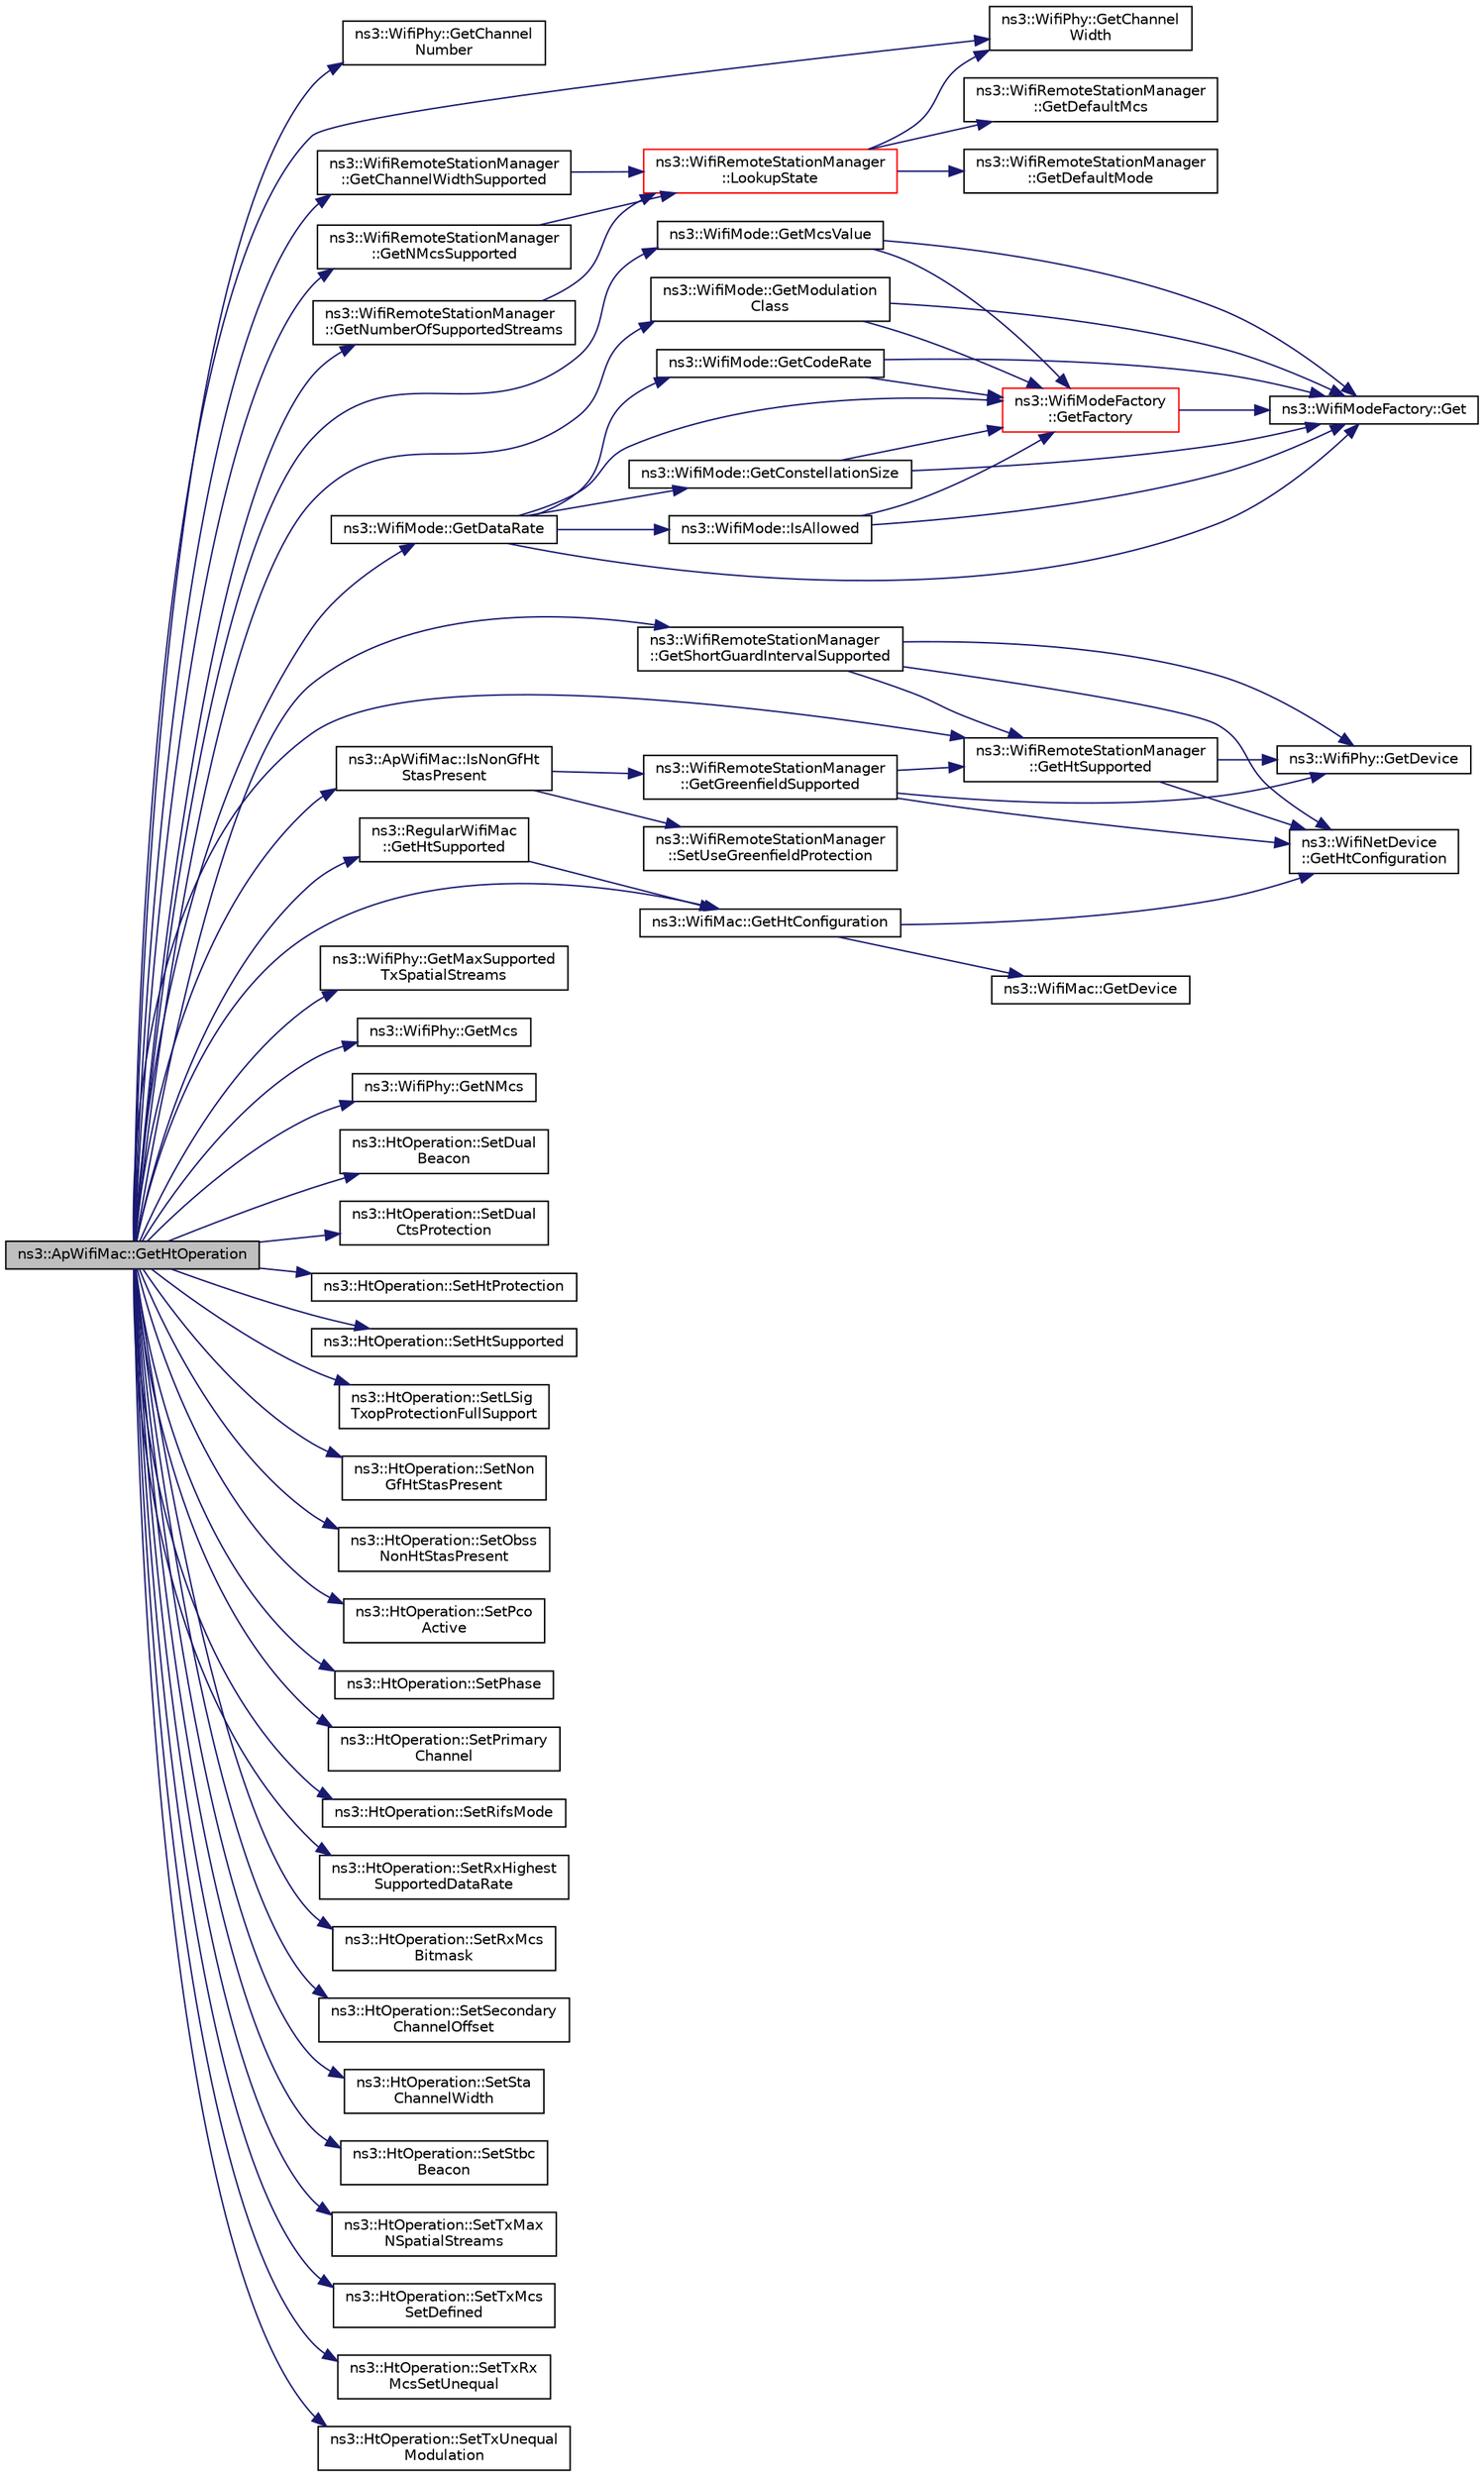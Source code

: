 digraph "ns3::ApWifiMac::GetHtOperation"
{
 // LATEX_PDF_SIZE
  edge [fontname="Helvetica",fontsize="10",labelfontname="Helvetica",labelfontsize="10"];
  node [fontname="Helvetica",fontsize="10",shape=record];
  rankdir="LR";
  Node1 [label="ns3::ApWifiMac::GetHtOperation",height=0.2,width=0.4,color="black", fillcolor="grey75", style="filled", fontcolor="black",tooltip="Return the HT operation of the current AP."];
  Node1 -> Node2 [color="midnightblue",fontsize="10",style="solid",fontname="Helvetica"];
  Node2 [label="ns3::WifiPhy::GetChannel\lNumber",height=0.2,width=0.4,color="black", fillcolor="white", style="filled",URL="$classns3_1_1_wifi_phy.html#a0fff908934055690c5774ef0890bb239",tooltip="Return current channel number."];
  Node1 -> Node3 [color="midnightblue",fontsize="10",style="solid",fontname="Helvetica"];
  Node3 [label="ns3::WifiPhy::GetChannel\lWidth",height=0.2,width=0.4,color="black", fillcolor="white", style="filled",URL="$classns3_1_1_wifi_phy.html#af55a96fc67e724abd99aeaeab826187f",tooltip=" "];
  Node1 -> Node4 [color="midnightblue",fontsize="10",style="solid",fontname="Helvetica"];
  Node4 [label="ns3::WifiRemoteStationManager\l::GetChannelWidthSupported",height=0.2,width=0.4,color="black", fillcolor="white", style="filled",URL="$classns3_1_1_wifi_remote_station_manager.html#ac30b11b1013f6e679e4e6d69a22c2ecc",tooltip="Return the channel width supported by the station."];
  Node4 -> Node5 [color="midnightblue",fontsize="10",style="solid",fontname="Helvetica"];
  Node5 [label="ns3::WifiRemoteStationManager\l::LookupState",height=0.2,width=0.4,color="red", fillcolor="white", style="filled",URL="$classns3_1_1_wifi_remote_station_manager.html#a6a5c20f231324799e383594b546ca733",tooltip="Return the state of the station associated with the given address."];
  Node5 -> Node3 [color="midnightblue",fontsize="10",style="solid",fontname="Helvetica"];
  Node5 -> Node6 [color="midnightblue",fontsize="10",style="solid",fontname="Helvetica"];
  Node6 [label="ns3::WifiRemoteStationManager\l::GetDefaultMcs",height=0.2,width=0.4,color="black", fillcolor="white", style="filled",URL="$classns3_1_1_wifi_remote_station_manager.html#a2422db307a1cd07b938ec2d4b8442668",tooltip="Return the default Modulation and Coding Scheme (MCS) index."];
  Node5 -> Node7 [color="midnightblue",fontsize="10",style="solid",fontname="Helvetica"];
  Node7 [label="ns3::WifiRemoteStationManager\l::GetDefaultMode",height=0.2,width=0.4,color="black", fillcolor="white", style="filled",URL="$classns3_1_1_wifi_remote_station_manager.html#a0f76976a6d7a8761b1ae1b9b74f18fbf",tooltip="Return the default transmission mode."];
  Node1 -> Node12 [color="midnightblue",fontsize="10",style="solid",fontname="Helvetica"];
  Node12 [label="ns3::WifiMode::GetDataRate",height=0.2,width=0.4,color="black", fillcolor="white", style="filled",URL="$classns3_1_1_wifi_mode.html#ad90f36e733ceaf8c5771cfbda437e14f",tooltip=" "];
  Node12 -> Node13 [color="midnightblue",fontsize="10",style="solid",fontname="Helvetica"];
  Node13 [label="ns3::WifiModeFactory::Get",height=0.2,width=0.4,color="black", fillcolor="white", style="filled",URL="$classns3_1_1_wifi_mode_factory.html#a3086868810ff4347e31c63027726f544",tooltip="Return a WifiModeItem at the given UID index."];
  Node12 -> Node14 [color="midnightblue",fontsize="10",style="solid",fontname="Helvetica"];
  Node14 [label="ns3::WifiMode::GetCodeRate",height=0.2,width=0.4,color="black", fillcolor="white", style="filled",URL="$classns3_1_1_wifi_mode.html#abbbea987249a16c776803ba6e2ca9973",tooltip=" "];
  Node14 -> Node13 [color="midnightblue",fontsize="10",style="solid",fontname="Helvetica"];
  Node14 -> Node15 [color="midnightblue",fontsize="10",style="solid",fontname="Helvetica"];
  Node15 [label="ns3::WifiModeFactory\l::GetFactory",height=0.2,width=0.4,color="red", fillcolor="white", style="filled",URL="$classns3_1_1_wifi_mode_factory.html#a9c6f695d733355dee8d74bd1709868fc",tooltip="Return a WifiModeFactory."];
  Node15 -> Node13 [color="midnightblue",fontsize="10",style="solid",fontname="Helvetica"];
  Node12 -> Node17 [color="midnightblue",fontsize="10",style="solid",fontname="Helvetica"];
  Node17 [label="ns3::WifiMode::GetConstellationSize",height=0.2,width=0.4,color="black", fillcolor="white", style="filled",URL="$classns3_1_1_wifi_mode.html#a1437871ae722c85d980a8af3ba522d39",tooltip=" "];
  Node17 -> Node13 [color="midnightblue",fontsize="10",style="solid",fontname="Helvetica"];
  Node17 -> Node15 [color="midnightblue",fontsize="10",style="solid",fontname="Helvetica"];
  Node12 -> Node15 [color="midnightblue",fontsize="10",style="solid",fontname="Helvetica"];
  Node12 -> Node18 [color="midnightblue",fontsize="10",style="solid",fontname="Helvetica"];
  Node18 [label="ns3::WifiMode::IsAllowed",height=0.2,width=0.4,color="black", fillcolor="white", style="filled",URL="$classns3_1_1_wifi_mode.html#ae92b3cca34abdd76211fe9fbf19a6c09",tooltip=" "];
  Node18 -> Node13 [color="midnightblue",fontsize="10",style="solid",fontname="Helvetica"];
  Node18 -> Node15 [color="midnightblue",fontsize="10",style="solid",fontname="Helvetica"];
  Node1 -> Node19 [color="midnightblue",fontsize="10",style="solid",fontname="Helvetica"];
  Node19 [label="ns3::WifiMac::GetHtConfiguration",height=0.2,width=0.4,color="black", fillcolor="white", style="filled",URL="$classns3_1_1_wifi_mac.html#a0206221199cff854a4a1433688c4be8b",tooltip=" "];
  Node19 -> Node20 [color="midnightblue",fontsize="10",style="solid",fontname="Helvetica"];
  Node20 [label="ns3::WifiMac::GetDevice",height=0.2,width=0.4,color="black", fillcolor="white", style="filled",URL="$classns3_1_1_wifi_mac.html#ad2f6868310980347c60bbfa08494dc4a",tooltip="Return the device this PHY is associated with."];
  Node19 -> Node21 [color="midnightblue",fontsize="10",style="solid",fontname="Helvetica"];
  Node21 [label="ns3::WifiNetDevice\l::GetHtConfiguration",height=0.2,width=0.4,color="black", fillcolor="white", style="filled",URL="$classns3_1_1_wifi_net_device.html#a20c98121e79afae35d03d9f5a3fa4ce8",tooltip=" "];
  Node1 -> Node22 [color="midnightblue",fontsize="10",style="solid",fontname="Helvetica"];
  Node22 [label="ns3::RegularWifiMac\l::GetHtSupported",height=0.2,width=0.4,color="black", fillcolor="white", style="filled",URL="$classns3_1_1_regular_wifi_mac.html#a9b3ffa51f38fbdb175b811dddb83b90e",tooltip="Return whether the device supports HT."];
  Node22 -> Node19 [color="midnightblue",fontsize="10",style="solid",fontname="Helvetica"];
  Node1 -> Node23 [color="midnightblue",fontsize="10",style="solid",fontname="Helvetica"];
  Node23 [label="ns3::WifiRemoteStationManager\l::GetHtSupported",height=0.2,width=0.4,color="black", fillcolor="white", style="filled",URL="$classns3_1_1_wifi_remote_station_manager.html#ae2d1200da0ec74745ef9b496f9c0251f",tooltip="Return whether the device has HT capability support enabled."];
  Node23 -> Node9 [color="midnightblue",fontsize="10",style="solid",fontname="Helvetica"];
  Node9 [label="ns3::WifiPhy::GetDevice",height=0.2,width=0.4,color="black", fillcolor="white", style="filled",URL="$classns3_1_1_wifi_phy.html#adf2fa40dcba4e52e9bc67c6ffc819170",tooltip="Return the device this PHY is associated with."];
  Node23 -> Node21 [color="midnightblue",fontsize="10",style="solid",fontname="Helvetica"];
  Node1 -> Node24 [color="midnightblue",fontsize="10",style="solid",fontname="Helvetica"];
  Node24 [label="ns3::WifiPhy::GetMaxSupported\lTxSpatialStreams",height=0.2,width=0.4,color="black", fillcolor="white", style="filled",URL="$classns3_1_1_wifi_phy.html#a70e3518202fa778f2a7c07be8e7c8d5f",tooltip=" "];
  Node1 -> Node25 [color="midnightblue",fontsize="10",style="solid",fontname="Helvetica"];
  Node25 [label="ns3::WifiPhy::GetMcs",height=0.2,width=0.4,color="black", fillcolor="white", style="filled",URL="$classns3_1_1_wifi_phy.html#ac5e4ea4c408896451a8ad77e77a88231",tooltip="The WifiPhy::GetMcs() method is used (e.g., by a WifiRemoteStationManager) to determine the set of tr..."];
  Node1 -> Node26 [color="midnightblue",fontsize="10",style="solid",fontname="Helvetica"];
  Node26 [label="ns3::WifiMode::GetMcsValue",height=0.2,width=0.4,color="black", fillcolor="white", style="filled",URL="$classns3_1_1_wifi_mode.html#a4ba00941b5dbc4903ffecc1a0c841c6c",tooltip=" "];
  Node26 -> Node13 [color="midnightblue",fontsize="10",style="solid",fontname="Helvetica"];
  Node26 -> Node15 [color="midnightblue",fontsize="10",style="solid",fontname="Helvetica"];
  Node1 -> Node27 [color="midnightblue",fontsize="10",style="solid",fontname="Helvetica"];
  Node27 [label="ns3::WifiMode::GetModulation\lClass",height=0.2,width=0.4,color="black", fillcolor="white", style="filled",URL="$classns3_1_1_wifi_mode.html#a67e1664cac501221b63a2be307184cc9",tooltip=" "];
  Node27 -> Node13 [color="midnightblue",fontsize="10",style="solid",fontname="Helvetica"];
  Node27 -> Node15 [color="midnightblue",fontsize="10",style="solid",fontname="Helvetica"];
  Node1 -> Node28 [color="midnightblue",fontsize="10",style="solid",fontname="Helvetica"];
  Node28 [label="ns3::WifiPhy::GetNMcs",height=0.2,width=0.4,color="black", fillcolor="white", style="filled",URL="$classns3_1_1_wifi_phy.html#a6564e0e1e90982b5bb78898449f093e7",tooltip="The WifiPhy::GetNMcs() method is used (e.g., by a WifiRemoteStationManager) to determine the set of t..."];
  Node1 -> Node29 [color="midnightblue",fontsize="10",style="solid",fontname="Helvetica"];
  Node29 [label="ns3::WifiRemoteStationManager\l::GetNMcsSupported",height=0.2,width=0.4,color="black", fillcolor="white", style="filled",URL="$classns3_1_1_wifi_remote_station_manager.html#aae31cddb0568964f6e11e61dbfcf2542",tooltip="Return the number of MCS supported by the station."];
  Node29 -> Node5 [color="midnightblue",fontsize="10",style="solid",fontname="Helvetica"];
  Node1 -> Node30 [color="midnightblue",fontsize="10",style="solid",fontname="Helvetica"];
  Node30 [label="ns3::WifiRemoteStationManager\l::GetNumberOfSupportedStreams",height=0.2,width=0.4,color="black", fillcolor="white", style="filled",URL="$classns3_1_1_wifi_remote_station_manager.html#a0b892949ceb7de13dd489049563f203c",tooltip="Return the number of spatial streams supported by the station."];
  Node30 -> Node5 [color="midnightblue",fontsize="10",style="solid",fontname="Helvetica"];
  Node1 -> Node31 [color="midnightblue",fontsize="10",style="solid",fontname="Helvetica"];
  Node31 [label="ns3::WifiRemoteStationManager\l::GetShortGuardIntervalSupported",height=0.2,width=0.4,color="black", fillcolor="white", style="filled",URL="$classns3_1_1_wifi_remote_station_manager.html#adb98eb113923b79180be2394fa36838d",tooltip="Return whether the device has SGI support enabled."];
  Node31 -> Node9 [color="midnightblue",fontsize="10",style="solid",fontname="Helvetica"];
  Node31 -> Node21 [color="midnightblue",fontsize="10",style="solid",fontname="Helvetica"];
  Node31 -> Node23 [color="midnightblue",fontsize="10",style="solid",fontname="Helvetica"];
  Node1 -> Node32 [color="midnightblue",fontsize="10",style="solid",fontname="Helvetica"];
  Node32 [label="ns3::ApWifiMac::IsNonGfHt\lStasPresent",height=0.2,width=0.4,color="black", fillcolor="white", style="filled",URL="$classns3_1_1_ap_wifi_mac.html#a3df0ccf5ed9e1232bcb2d6847d8aae15",tooltip="Determine whether non-Greenfield HT stations are present or not."];
  Node32 -> Node33 [color="midnightblue",fontsize="10",style="solid",fontname="Helvetica"];
  Node33 [label="ns3::WifiRemoteStationManager\l::GetGreenfieldSupported",height=0.2,width=0.4,color="black", fillcolor="white", style="filled",URL="$classns3_1_1_wifi_remote_station_manager.html#a3b4548baccd2f1a39a0415a3099396bb",tooltip="Return whether the device has HT Greenfield support enabled."];
  Node33 -> Node9 [color="midnightblue",fontsize="10",style="solid",fontname="Helvetica"];
  Node33 -> Node21 [color="midnightblue",fontsize="10",style="solid",fontname="Helvetica"];
  Node33 -> Node23 [color="midnightblue",fontsize="10",style="solid",fontname="Helvetica"];
  Node32 -> Node34 [color="midnightblue",fontsize="10",style="solid",fontname="Helvetica"];
  Node34 [label="ns3::WifiRemoteStationManager\l::SetUseGreenfieldProtection",height=0.2,width=0.4,color="black", fillcolor="white", style="filled",URL="$classns3_1_1_wifi_remote_station_manager.html#af420085117ec1e0f26fc494cc978ab7d",tooltip="Enable or disable protection for stations that do not support HT Greenfield format."];
  Node1 -> Node35 [color="midnightblue",fontsize="10",style="solid",fontname="Helvetica"];
  Node35 [label="ns3::HtOperation::SetDual\lBeacon",height=0.2,width=0.4,color="black", fillcolor="white", style="filled",URL="$classns3_1_1_ht_operation.html#a963869f89656c95c01f32b366c1f18e6",tooltip="Set the dual beacon."];
  Node1 -> Node36 [color="midnightblue",fontsize="10",style="solid",fontname="Helvetica"];
  Node36 [label="ns3::HtOperation::SetDual\lCtsProtection",height=0.2,width=0.4,color="black", fillcolor="white", style="filled",URL="$classns3_1_1_ht_operation.html#ae705c92c7bf2f23f1910e295aa4df4d7",tooltip="Set the dual CTS protection."];
  Node1 -> Node37 [color="midnightblue",fontsize="10",style="solid",fontname="Helvetica"];
  Node37 [label="ns3::HtOperation::SetHtProtection",height=0.2,width=0.4,color="black", fillcolor="white", style="filled",URL="$classns3_1_1_ht_operation.html#a5b3050e949a0c0a3395b03761dc76810",tooltip="Set the HT protection."];
  Node1 -> Node38 [color="midnightblue",fontsize="10",style="solid",fontname="Helvetica"];
  Node38 [label="ns3::HtOperation::SetHtSupported",height=0.2,width=0.4,color="black", fillcolor="white", style="filled",URL="$classns3_1_1_ht_operation.html#af960894bf60a70f06dcc4b8cb32220dd",tooltip="Set the HT Supported."];
  Node1 -> Node39 [color="midnightblue",fontsize="10",style="solid",fontname="Helvetica"];
  Node39 [label="ns3::HtOperation::SetLSig\lTxopProtectionFullSupport",height=0.2,width=0.4,color="black", fillcolor="white", style="filled",URL="$classns3_1_1_ht_operation.html#abe3aff780eebed6c31808dfd3b4d152a",tooltip="Set the LSIG TXOP protection full support."];
  Node1 -> Node40 [color="midnightblue",fontsize="10",style="solid",fontname="Helvetica"];
  Node40 [label="ns3::HtOperation::SetNon\lGfHtStasPresent",height=0.2,width=0.4,color="black", fillcolor="white", style="filled",URL="$classns3_1_1_ht_operation.html#aa4ba504b875749498cd8f82b6a57b775",tooltip="Set the non GF HT STAs present."];
  Node1 -> Node41 [color="midnightblue",fontsize="10",style="solid",fontname="Helvetica"];
  Node41 [label="ns3::HtOperation::SetObss\lNonHtStasPresent",height=0.2,width=0.4,color="black", fillcolor="white", style="filled",URL="$classns3_1_1_ht_operation.html#a1110403cd22f6c07cda688293116d7a3",tooltip="Set the OBSS non HT STAs present."];
  Node1 -> Node42 [color="midnightblue",fontsize="10",style="solid",fontname="Helvetica"];
  Node42 [label="ns3::HtOperation::SetPco\lActive",height=0.2,width=0.4,color="black", fillcolor="white", style="filled",URL="$classns3_1_1_ht_operation.html#a47eb0a747c4f8773014fa5bcfe19c723",tooltip="Set the PCO active."];
  Node1 -> Node43 [color="midnightblue",fontsize="10",style="solid",fontname="Helvetica"];
  Node43 [label="ns3::HtOperation::SetPhase",height=0.2,width=0.4,color="black", fillcolor="white", style="filled",URL="$classns3_1_1_ht_operation.html#aeba2e2eef626570307b6f24d7424e277",tooltip="Set the PCO phase."];
  Node1 -> Node44 [color="midnightblue",fontsize="10",style="solid",fontname="Helvetica"];
  Node44 [label="ns3::HtOperation::SetPrimary\lChannel",height=0.2,width=0.4,color="black", fillcolor="white", style="filled",URL="$classns3_1_1_ht_operation.html#adcd8396b0ba4f3d4785b7d216f9ed6a8",tooltip="Set the Primary Channel field in the HT Operation information element."];
  Node1 -> Node45 [color="midnightblue",fontsize="10",style="solid",fontname="Helvetica"];
  Node45 [label="ns3::HtOperation::SetRifsMode",height=0.2,width=0.4,color="black", fillcolor="white", style="filled",URL="$classns3_1_1_ht_operation.html#a1b156d58801a6323088ad0ad5e3ee94b",tooltip="Set the RIFS mode."];
  Node1 -> Node46 [color="midnightblue",fontsize="10",style="solid",fontname="Helvetica"];
  Node46 [label="ns3::HtOperation::SetRxHighest\lSupportedDataRate",height=0.2,width=0.4,color="black", fillcolor="white", style="filled",URL="$classns3_1_1_ht_operation.html#ace5d0b18118078f31356cda7cb33e59e",tooltip="Set the receive highest supported data rate."];
  Node1 -> Node47 [color="midnightblue",fontsize="10",style="solid",fontname="Helvetica"];
  Node47 [label="ns3::HtOperation::SetRxMcs\lBitmask",height=0.2,width=0.4,color="black", fillcolor="white", style="filled",URL="$classns3_1_1_ht_operation.html#ad34b6ce9c3d2dd1e2eaeff08bd127fc2",tooltip="Set the receive MCS bitmask."];
  Node1 -> Node48 [color="midnightblue",fontsize="10",style="solid",fontname="Helvetica"];
  Node48 [label="ns3::HtOperation::SetSecondary\lChannelOffset",height=0.2,width=0.4,color="black", fillcolor="white", style="filled",URL="$classns3_1_1_ht_operation.html#a2aadef56ba86d5c1f5c5bece488c607b",tooltip="Set the secondary channel offset."];
  Node1 -> Node49 [color="midnightblue",fontsize="10",style="solid",fontname="Helvetica"];
  Node49 [label="ns3::HtOperation::SetSta\lChannelWidth",height=0.2,width=0.4,color="black", fillcolor="white", style="filled",URL="$classns3_1_1_ht_operation.html#ac1a8cbef7918160ba0cb1e8b790f7549",tooltip="Set the STA channel width."];
  Node1 -> Node50 [color="midnightblue",fontsize="10",style="solid",fontname="Helvetica"];
  Node50 [label="ns3::HtOperation::SetStbc\lBeacon",height=0.2,width=0.4,color="black", fillcolor="white", style="filled",URL="$classns3_1_1_ht_operation.html#afe90092982c4eb933633e64108f61a6c",tooltip="Set the STBC beacon."];
  Node1 -> Node51 [color="midnightblue",fontsize="10",style="solid",fontname="Helvetica"];
  Node51 [label="ns3::HtOperation::SetTxMax\lNSpatialStreams",height=0.2,width=0.4,color="black", fillcolor="white", style="filled",URL="$classns3_1_1_ht_operation.html#a6b2ac2c7c7eb9e4b55daf2a71bacd801",tooltip="Set the transmit maximum number spatial streams."];
  Node1 -> Node52 [color="midnightblue",fontsize="10",style="solid",fontname="Helvetica"];
  Node52 [label="ns3::HtOperation::SetTxMcs\lSetDefined",height=0.2,width=0.4,color="black", fillcolor="white", style="filled",URL="$classns3_1_1_ht_operation.html#ab4dce3a75f3d54ee9d942fb6c73f0fda",tooltip="Set the transmit MCS set defined."];
  Node1 -> Node53 [color="midnightblue",fontsize="10",style="solid",fontname="Helvetica"];
  Node53 [label="ns3::HtOperation::SetTxRx\lMcsSetUnequal",height=0.2,width=0.4,color="black", fillcolor="white", style="filled",URL="$classns3_1_1_ht_operation.html#a78832c1ca59a6258de5ce27436270da3",tooltip="Set the transmit / receive MCS set unequal."];
  Node1 -> Node54 [color="midnightblue",fontsize="10",style="solid",fontname="Helvetica"];
  Node54 [label="ns3::HtOperation::SetTxUnequal\lModulation",height=0.2,width=0.4,color="black", fillcolor="white", style="filled",URL="$classns3_1_1_ht_operation.html#a48d04bead7604daae2fd75cdf4f2968b",tooltip="Set the transmit unequal modulation."];
}
